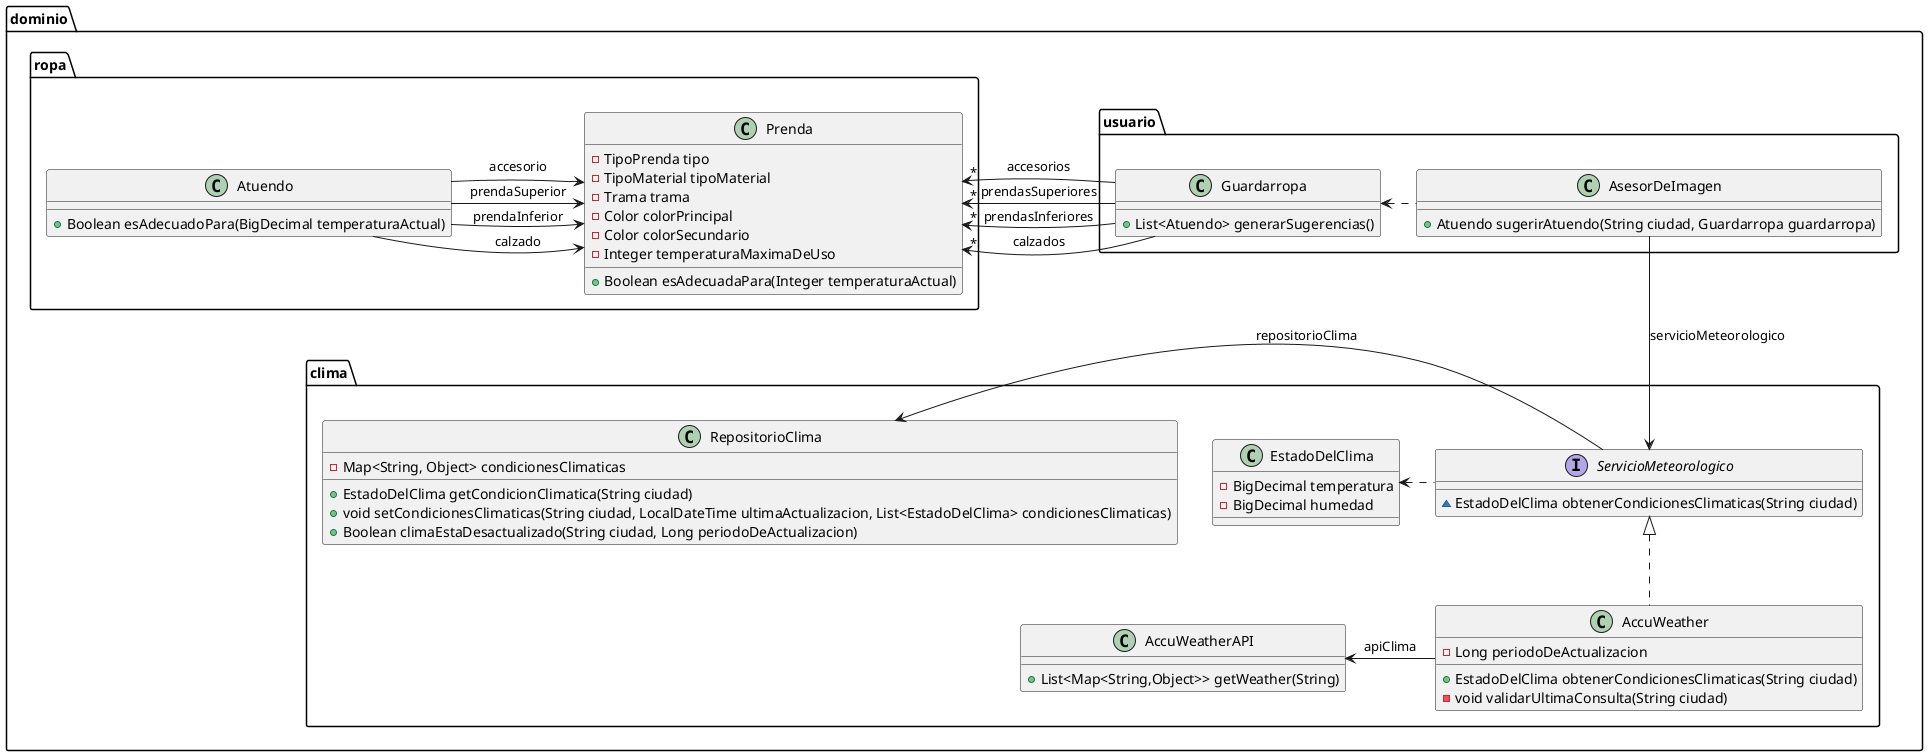 @startuml
class dominio.clima.AccuWeatherAPI {
+ List<Map<String,Object>> getWeather(String)
}
class dominio.clima.AccuWeather {
- Long periodoDeActualizacion
+ EstadoDelClima obtenerCondicionesClimaticas(String ciudad)
- void validarUltimaConsulta(String ciudad)
}
class dominio.clima.EstadoDelClima {
- BigDecimal temperatura
- BigDecimal humedad
}
class dominio.clima.RepositorioClima {
- Map<String, Object> condicionesClimaticas
+ EstadoDelClima getCondicionClimatica(String ciudad)
+ void setCondicionesClimaticas(String ciudad, LocalDateTime ultimaActualizacion, List<EstadoDelClima> condicionesClimaticas)
+ Boolean climaEstaDesactualizado(String ciudad, Long periodoDeActualizacion)
}
class dominio.usuario.Guardarropa {
+ List<Atuendo> generarSugerencias()
}
class dominio.usuario.AsesorDeImagen {
+ Atuendo sugerirAtuendo(String ciudad, Guardarropa guardarropa)
}
interface dominio.clima.ServicioMeteorologico {
~ EstadoDelClima obtenerCondicionesClimaticas(String ciudad)
}
class dominio.ropa.Prenda {
- TipoPrenda tipo
- TipoMaterial tipoMaterial
- Trama trama
- Color colorPrincipal
- Color colorSecundario
- Integer temperaturaMaximaDeUso
+ Boolean esAdecuadaPara(Integer temperaturaActual)
}
class dominio.ropa.Atuendo {
+ Boolean esAdecuadoPara(BigDecimal temperaturaActual)
}

dominio.ropa.Prenda <-left- dominio.ropa.Atuendo :prendaSuperior
dominio.ropa.Prenda <-left- dominio.ropa.Atuendo :prendaInferior
dominio.ropa.Prenda <-left- dominio.ropa.Atuendo :calzado
dominio.ropa.Prenda <-left- dominio.ropa.Atuendo :accesorio

dominio.ropa.Prenda "*" <-right- dominio.usuario.Guardarropa :prendasSuperiores
dominio.ropa.Prenda "*" <-- dominio.usuario.Guardarropa :prendasInferiores
dominio.ropa.Prenda "*" <-- dominio.usuario.Guardarropa :calzados
dominio.ropa.Prenda "*" <-- dominio.usuario.Guardarropa :accesorios

dominio.clima.ServicioMeteorologico <-up- dominio.usuario.AsesorDeImagen: servicioMeteorologico
dominio.usuario.Guardarropa <.right. dominio.usuario.AsesorDeImagen

dominio.clima.AccuWeatherAPI <-right- dominio.clima.AccuWeather : apiClima
dominio.clima.ServicioMeteorologico <|.down. dominio.clima.AccuWeather

dominio.clima.EstadoDelClima <.right. dominio.clima.ServicioMeteorologico
dominio.clima.RepositorioClima <-right- dominio.clima.ServicioMeteorologico : repositorioClima

@enduml